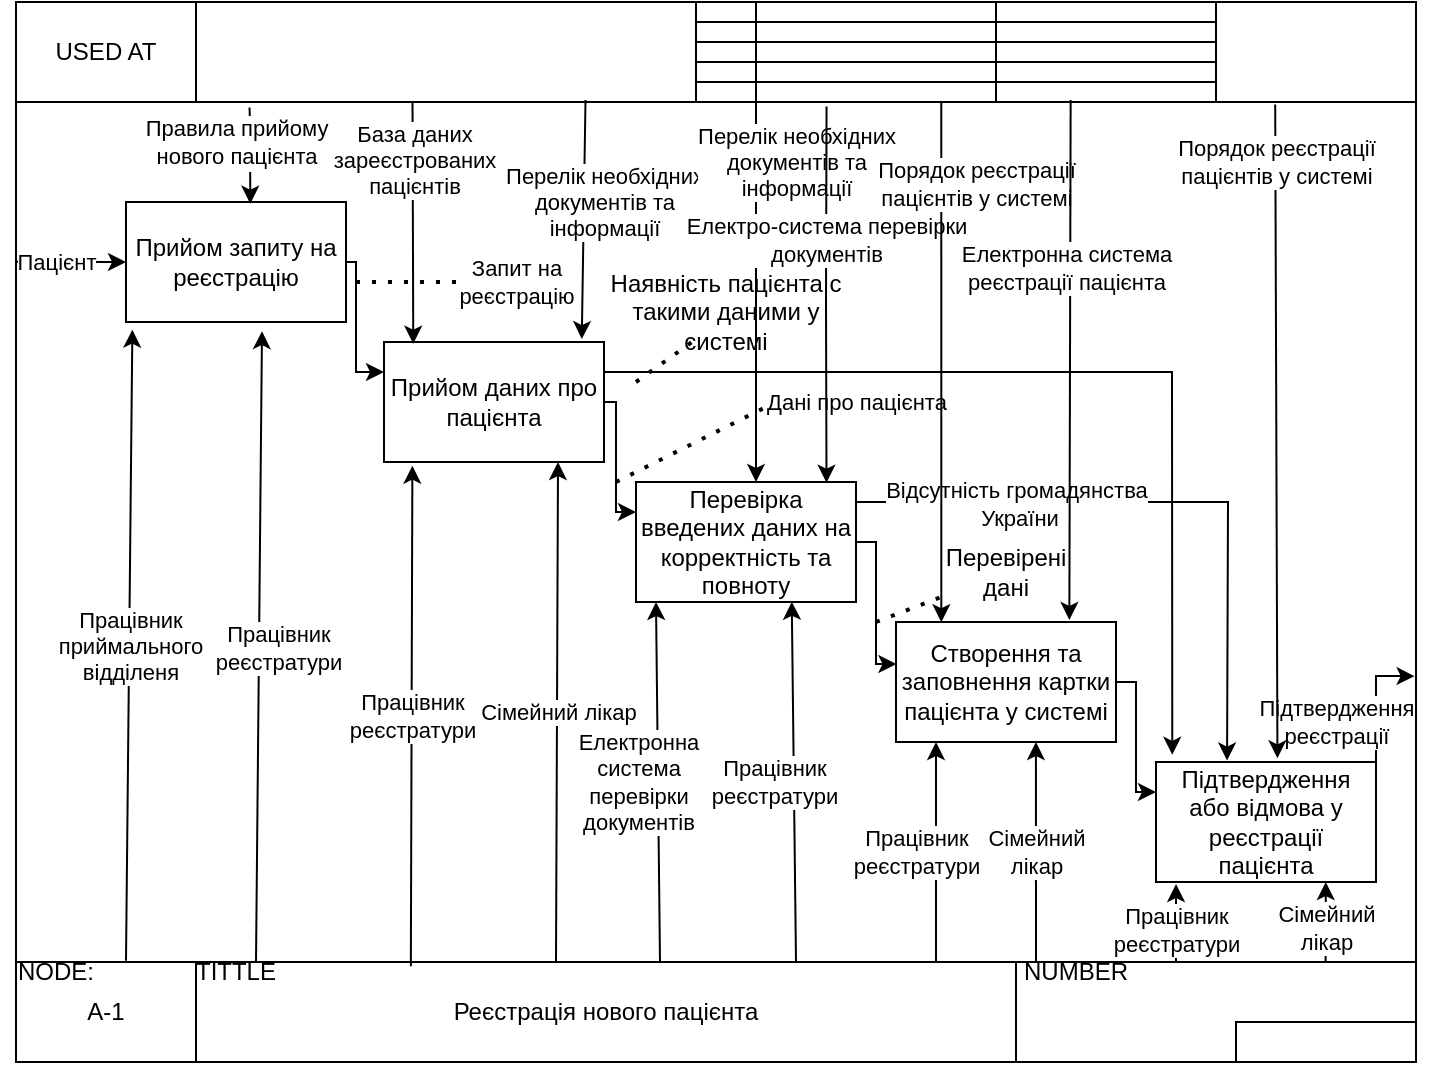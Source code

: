 <mxfile version="22.1.7" type="device">
  <diagram name="Page-1" id="sST-JtxojvfRG1GIPXTA">
    <mxGraphModel dx="983" dy="554" grid="1" gridSize="10" guides="1" tooltips="1" connect="1" arrows="1" fold="1" page="1" pageScale="1" pageWidth="827" pageHeight="1169" math="0" shadow="0">
      <root>
        <mxCell id="0" />
        <mxCell id="1" parent="0" />
        <mxCell id="90E-FSOEFrYvkNQ4BVbp-1" value="" style="rounded=0;whiteSpace=wrap;html=1;" vertex="1" parent="1">
          <mxGeometry x="120" y="100" width="700" height="530" as="geometry" />
        </mxCell>
        <mxCell id="90E-FSOEFrYvkNQ4BVbp-2" value="USED AT" style="rounded=0;whiteSpace=wrap;html=1;" vertex="1" parent="1">
          <mxGeometry x="120" y="100" width="90" height="50" as="geometry" />
        </mxCell>
        <mxCell id="90E-FSOEFrYvkNQ4BVbp-3" value="" style="rounded=0;whiteSpace=wrap;html=1;" vertex="1" parent="1">
          <mxGeometry x="210" y="100" width="250" height="50" as="geometry" />
        </mxCell>
        <mxCell id="90E-FSOEFrYvkNQ4BVbp-4" value="" style="rounded=0;whiteSpace=wrap;html=1;" vertex="1" parent="1">
          <mxGeometry x="460" y="100" width="30" height="10" as="geometry" />
        </mxCell>
        <mxCell id="90E-FSOEFrYvkNQ4BVbp-5" value="" style="rounded=0;whiteSpace=wrap;html=1;" vertex="1" parent="1">
          <mxGeometry x="460" y="110" width="30" height="10" as="geometry" />
        </mxCell>
        <mxCell id="90E-FSOEFrYvkNQ4BVbp-6" value="" style="rounded=0;whiteSpace=wrap;html=1;" vertex="1" parent="1">
          <mxGeometry x="460" y="120" width="30" height="10" as="geometry" />
        </mxCell>
        <mxCell id="90E-FSOEFrYvkNQ4BVbp-7" value="" style="rounded=0;whiteSpace=wrap;html=1;" vertex="1" parent="1">
          <mxGeometry x="460" y="130" width="30" height="10" as="geometry" />
        </mxCell>
        <mxCell id="90E-FSOEFrYvkNQ4BVbp-8" value="" style="rounded=0;whiteSpace=wrap;html=1;" vertex="1" parent="1">
          <mxGeometry x="460" y="140" width="30" height="10" as="geometry" />
        </mxCell>
        <mxCell id="90E-FSOEFrYvkNQ4BVbp-9" value="" style="rounded=0;whiteSpace=wrap;html=1;" vertex="1" parent="1">
          <mxGeometry x="490" y="100" width="120" height="10" as="geometry" />
        </mxCell>
        <mxCell id="90E-FSOEFrYvkNQ4BVbp-10" value="" style="rounded=0;whiteSpace=wrap;html=1;" vertex="1" parent="1">
          <mxGeometry x="610" y="110" width="120" height="10" as="geometry" />
        </mxCell>
        <mxCell id="90E-FSOEFrYvkNQ4BVbp-11" value="" style="rounded=0;whiteSpace=wrap;html=1;" vertex="1" parent="1">
          <mxGeometry x="490" y="120" width="120" height="10" as="geometry" />
        </mxCell>
        <mxCell id="90E-FSOEFrYvkNQ4BVbp-12" value="" style="rounded=0;whiteSpace=wrap;html=1;" vertex="1" parent="1">
          <mxGeometry x="490" y="130" width="120" height="10" as="geometry" />
        </mxCell>
        <mxCell id="90E-FSOEFrYvkNQ4BVbp-13" value="" style="rounded=0;whiteSpace=wrap;html=1;" vertex="1" parent="1">
          <mxGeometry x="490" y="140" width="120" height="10" as="geometry" />
        </mxCell>
        <mxCell id="90E-FSOEFrYvkNQ4BVbp-14" value="" style="rounded=0;whiteSpace=wrap;html=1;" vertex="1" parent="1">
          <mxGeometry x="610" y="100" width="120" height="10" as="geometry" />
        </mxCell>
        <mxCell id="90E-FSOEFrYvkNQ4BVbp-15" value="" style="rounded=0;whiteSpace=wrap;html=1;" vertex="1" parent="1">
          <mxGeometry x="610" y="120" width="120" height="10" as="geometry" />
        </mxCell>
        <mxCell id="90E-FSOEFrYvkNQ4BVbp-16" value="" style="rounded=0;whiteSpace=wrap;html=1;" vertex="1" parent="1">
          <mxGeometry x="610" y="130" width="120" height="10" as="geometry" />
        </mxCell>
        <mxCell id="90E-FSOEFrYvkNQ4BVbp-17" value="" style="rounded=0;whiteSpace=wrap;html=1;" vertex="1" parent="1">
          <mxGeometry x="610" y="140" width="120" height="10" as="geometry" />
        </mxCell>
        <mxCell id="90E-FSOEFrYvkNQ4BVbp-18" value="" style="rounded=0;whiteSpace=wrap;html=1;" vertex="1" parent="1">
          <mxGeometry x="610" y="100" width="120" height="10" as="geometry" />
        </mxCell>
        <mxCell id="90E-FSOEFrYvkNQ4BVbp-19" value="" style="rounded=0;whiteSpace=wrap;html=1;" vertex="1" parent="1">
          <mxGeometry x="720" y="100" width="100" height="50" as="geometry" />
        </mxCell>
        <mxCell id="90E-FSOEFrYvkNQ4BVbp-29" value="A-1" style="rounded=0;whiteSpace=wrap;html=1;" vertex="1" parent="1">
          <mxGeometry x="120" y="580" width="90" height="50" as="geometry" />
        </mxCell>
        <mxCell id="90E-FSOEFrYvkNQ4BVbp-30" value="NODE:" style="text;html=1;strokeColor=none;fillColor=none;align=center;verticalAlign=middle;whiteSpace=wrap;rounded=0;" vertex="1" parent="1">
          <mxGeometry x="120" y="580" width="40" height="10" as="geometry" />
        </mxCell>
        <mxCell id="90E-FSOEFrYvkNQ4BVbp-31" value="Реєстрація нового пацієнта" style="rounded=0;whiteSpace=wrap;html=1;" vertex="1" parent="1">
          <mxGeometry x="210" y="580" width="410" height="50" as="geometry" />
        </mxCell>
        <mxCell id="90E-FSOEFrYvkNQ4BVbp-32" value="TITTLE" style="text;html=1;strokeColor=none;fillColor=none;align=center;verticalAlign=middle;whiteSpace=wrap;rounded=0;" vertex="1" parent="1">
          <mxGeometry x="200" y="580" width="60" height="10" as="geometry" />
        </mxCell>
        <mxCell id="90E-FSOEFrYvkNQ4BVbp-33" value="" style="rounded=0;whiteSpace=wrap;html=1;" vertex="1" parent="1">
          <mxGeometry x="620" y="580" width="200" height="50" as="geometry" />
        </mxCell>
        <mxCell id="90E-FSOEFrYvkNQ4BVbp-34" value="NUMBER" style="text;html=1;strokeColor=none;fillColor=none;align=center;verticalAlign=middle;whiteSpace=wrap;rounded=0;" vertex="1" parent="1">
          <mxGeometry x="620" y="580" width="60" height="10" as="geometry" />
        </mxCell>
        <mxCell id="90E-FSOEFrYvkNQ4BVbp-35" value="" style="rounded=0;whiteSpace=wrap;html=1;" vertex="1" parent="1">
          <mxGeometry x="730" y="610" width="90" height="20" as="geometry" />
        </mxCell>
        <mxCell id="90E-FSOEFrYvkNQ4BVbp-42" style="edgeStyle=orthogonalEdgeStyle;rounded=0;orthogonalLoop=1;jettySize=auto;html=1;entryX=0;entryY=0.25;entryDx=0;entryDy=0;" edge="1" parent="1" source="90E-FSOEFrYvkNQ4BVbp-36" target="90E-FSOEFrYvkNQ4BVbp-38">
          <mxGeometry relative="1" as="geometry">
            <Array as="points">
              <mxPoint x="290" y="230" />
              <mxPoint x="290" y="285" />
            </Array>
          </mxGeometry>
        </mxCell>
        <mxCell id="90E-FSOEFrYvkNQ4BVbp-36" value="Прийом запиту на реєстрацію" style="rounded=0;whiteSpace=wrap;html=1;" vertex="1" parent="1">
          <mxGeometry x="175" y="200" width="110" height="60" as="geometry" />
        </mxCell>
        <mxCell id="90E-FSOEFrYvkNQ4BVbp-43" style="edgeStyle=orthogonalEdgeStyle;rounded=0;orthogonalLoop=1;jettySize=auto;html=1;entryX=0;entryY=0.25;entryDx=0;entryDy=0;" edge="1" parent="1" source="90E-FSOEFrYvkNQ4BVbp-38" target="90E-FSOEFrYvkNQ4BVbp-39">
          <mxGeometry relative="1" as="geometry">
            <Array as="points">
              <mxPoint x="420" y="300" />
              <mxPoint x="420" y="355" />
            </Array>
          </mxGeometry>
        </mxCell>
        <mxCell id="90E-FSOEFrYvkNQ4BVbp-38" value="Прийом даних про пацієнта" style="rounded=0;whiteSpace=wrap;html=1;" vertex="1" parent="1">
          <mxGeometry x="304" y="270" width="110" height="60" as="geometry" />
        </mxCell>
        <mxCell id="90E-FSOEFrYvkNQ4BVbp-39" value="Перевірка введених даних на корректність та повноту" style="rounded=0;whiteSpace=wrap;html=1;" vertex="1" parent="1">
          <mxGeometry x="430" y="340" width="110" height="60" as="geometry" />
        </mxCell>
        <mxCell id="90E-FSOEFrYvkNQ4BVbp-45" style="edgeStyle=orthogonalEdgeStyle;rounded=0;orthogonalLoop=1;jettySize=auto;html=1;entryX=0;entryY=0.25;entryDx=0;entryDy=0;" edge="1" parent="1" source="90E-FSOEFrYvkNQ4BVbp-40" target="90E-FSOEFrYvkNQ4BVbp-41">
          <mxGeometry relative="1" as="geometry">
            <Array as="points">
              <mxPoint x="680" y="440" />
              <mxPoint x="680" y="495" />
            </Array>
          </mxGeometry>
        </mxCell>
        <mxCell id="90E-FSOEFrYvkNQ4BVbp-40" value="Створення та заповнення картки пацієнта у системі" style="rounded=0;whiteSpace=wrap;html=1;" vertex="1" parent="1">
          <mxGeometry x="560" y="410" width="110" height="60" as="geometry" />
        </mxCell>
        <mxCell id="90E-FSOEFrYvkNQ4BVbp-41" value="Підтвердження або відмова у реєстрації пацієнта" style="rounded=0;whiteSpace=wrap;html=1;" vertex="1" parent="1">
          <mxGeometry x="690" y="480" width="110" height="60" as="geometry" />
        </mxCell>
        <mxCell id="90E-FSOEFrYvkNQ4BVbp-44" style="edgeStyle=orthogonalEdgeStyle;rounded=0;orthogonalLoop=1;jettySize=auto;html=1;entryX=0.002;entryY=0.35;entryDx=0;entryDy=0;entryPerimeter=0;" edge="1" parent="1" source="90E-FSOEFrYvkNQ4BVbp-39" target="90E-FSOEFrYvkNQ4BVbp-40">
          <mxGeometry relative="1" as="geometry">
            <Array as="points">
              <mxPoint x="550" y="370" />
              <mxPoint x="550" y="431" />
            </Array>
          </mxGeometry>
        </mxCell>
        <mxCell id="90E-FSOEFrYvkNQ4BVbp-46" value="" style="endArrow=classic;html=1;rounded=0;exitX=0;exitY=0.245;exitDx=0;exitDy=0;exitPerimeter=0;entryX=0;entryY=0.5;entryDx=0;entryDy=0;" edge="1" parent="1" source="90E-FSOEFrYvkNQ4BVbp-1" target="90E-FSOEFrYvkNQ4BVbp-36">
          <mxGeometry relative="1" as="geometry">
            <mxPoint x="140" y="230" as="sourcePoint" />
            <mxPoint x="170" y="229.86" as="targetPoint" />
          </mxGeometry>
        </mxCell>
        <mxCell id="90E-FSOEFrYvkNQ4BVbp-49" value="Пацієнт" style="edgeLabel;html=1;align=center;verticalAlign=middle;resizable=0;points=[];" vertex="1" connectable="0" parent="90E-FSOEFrYvkNQ4BVbp-46">
          <mxGeometry x="-0.702" y="1" relative="1" as="geometry">
            <mxPoint x="12" y="1" as="offset" />
          </mxGeometry>
        </mxCell>
        <mxCell id="90E-FSOEFrYvkNQ4BVbp-50" value="" style="endArrow=classic;html=1;rounded=0;entryX=0.565;entryY=0.014;entryDx=0;entryDy=0;entryPerimeter=0;exitX=0.107;exitY=1.055;exitDx=0;exitDy=0;exitPerimeter=0;" edge="1" parent="1" source="90E-FSOEFrYvkNQ4BVbp-3" target="90E-FSOEFrYvkNQ4BVbp-36">
          <mxGeometry relative="1" as="geometry">
            <mxPoint x="190" y="170" as="sourcePoint" />
            <mxPoint x="290" y="170" as="targetPoint" />
            <Array as="points">
              <mxPoint x="237" y="160" />
            </Array>
          </mxGeometry>
        </mxCell>
        <mxCell id="90E-FSOEFrYvkNQ4BVbp-52" value="А" style="edgeLabel;html=1;align=center;verticalAlign=middle;resizable=0;points=[];" vertex="1" connectable="0" parent="90E-FSOEFrYvkNQ4BVbp-50">
          <mxGeometry x="0.031" y="1" relative="1" as="geometry">
            <mxPoint as="offset" />
          </mxGeometry>
        </mxCell>
        <mxCell id="90E-FSOEFrYvkNQ4BVbp-53" value="Правила прийому &lt;br&gt;нового пацієнта" style="edgeLabel;html=1;align=center;verticalAlign=middle;resizable=0;points=[];" vertex="1" connectable="0" parent="90E-FSOEFrYvkNQ4BVbp-50">
          <mxGeometry x="0.13" y="2" relative="1" as="geometry">
            <mxPoint x="-9" y="-10" as="offset" />
          </mxGeometry>
        </mxCell>
        <mxCell id="90E-FSOEFrYvkNQ4BVbp-54" value="" style="endArrow=classic;html=1;rounded=0;entryX=0.133;entryY=0.014;entryDx=0;entryDy=0;entryPerimeter=0;exitX=0.433;exitY=0.989;exitDx=0;exitDy=0;exitPerimeter=0;" edge="1" parent="1" source="90E-FSOEFrYvkNQ4BVbp-3" target="90E-FSOEFrYvkNQ4BVbp-38">
          <mxGeometry relative="1" as="geometry">
            <mxPoint x="285" y="180" as="sourcePoint" />
            <mxPoint x="385" y="180" as="targetPoint" />
          </mxGeometry>
        </mxCell>
        <mxCell id="90E-FSOEFrYvkNQ4BVbp-57" value="База даних&lt;br&gt;зареєстрованих&lt;br&gt;пацієнтів" style="edgeLabel;html=1;align=center;verticalAlign=middle;resizable=0;points=[];" vertex="1" connectable="0" parent="90E-FSOEFrYvkNQ4BVbp-54">
          <mxGeometry x="-0.522" relative="1" as="geometry">
            <mxPoint as="offset" />
          </mxGeometry>
        </mxCell>
        <mxCell id="90E-FSOEFrYvkNQ4BVbp-58" value="Запит на&lt;br&gt;реєстрацію" style="edgeLabel;html=1;align=center;verticalAlign=middle;resizable=0;points=[];" vertex="1" connectable="0" parent="90E-FSOEFrYvkNQ4BVbp-54">
          <mxGeometry x="0.475" y="-1" relative="1" as="geometry">
            <mxPoint x="52" y="1" as="offset" />
          </mxGeometry>
        </mxCell>
        <mxCell id="90E-FSOEFrYvkNQ4BVbp-62" value="" style="endArrow=none;dashed=1;html=1;dashPattern=1 3;strokeWidth=2;rounded=0;" edge="1" parent="1">
          <mxGeometry width="50" height="50" relative="1" as="geometry">
            <mxPoint x="290" y="240" as="sourcePoint" />
            <mxPoint x="340" y="240" as="targetPoint" />
          </mxGeometry>
        </mxCell>
        <mxCell id="90E-FSOEFrYvkNQ4BVbp-63" value="" style="endArrow=classic;html=1;rounded=0;entryX=0.899;entryY=-0.025;entryDx=0;entryDy=0;entryPerimeter=0;exitX=0.779;exitY=0.979;exitDx=0;exitDy=0;exitPerimeter=0;" edge="1" parent="1" source="90E-FSOEFrYvkNQ4BVbp-3" target="90E-FSOEFrYvkNQ4BVbp-38">
          <mxGeometry relative="1" as="geometry">
            <mxPoint x="340" y="260" as="sourcePoint" />
            <mxPoint x="440" y="260" as="targetPoint" />
            <Array as="points" />
          </mxGeometry>
        </mxCell>
        <mxCell id="90E-FSOEFrYvkNQ4BVbp-64" value="Перелік необхідних&lt;br&gt;документів та&lt;br&gt;інформації" style="edgeLabel;resizable=0;html=1;align=center;verticalAlign=middle;" connectable="0" vertex="1" parent="90E-FSOEFrYvkNQ4BVbp-63">
          <mxGeometry relative="1" as="geometry">
            <mxPoint x="10" y="-9" as="offset" />
          </mxGeometry>
        </mxCell>
        <mxCell id="90E-FSOEFrYvkNQ4BVbp-66" value="" style="endArrow=classic;html=1;rounded=0;entryX=0.899;entryY=-0.025;entryDx=0;entryDy=0;entryPerimeter=0;exitX=1;exitY=1;exitDx=0;exitDy=0;" edge="1" parent="1" source="90E-FSOEFrYvkNQ4BVbp-8">
          <mxGeometry relative="1" as="geometry">
            <mxPoint x="492" y="220" as="sourcePoint" />
            <mxPoint x="490" y="340" as="targetPoint" />
            <Array as="points" />
          </mxGeometry>
        </mxCell>
        <mxCell id="90E-FSOEFrYvkNQ4BVbp-67" value="Перелік необхідних&lt;br&gt;документів та&lt;br&gt;інформації" style="edgeLabel;resizable=0;html=1;align=center;verticalAlign=middle;" connectable="0" vertex="1" parent="90E-FSOEFrYvkNQ4BVbp-66">
          <mxGeometry relative="1" as="geometry">
            <mxPoint x="20" y="-65" as="offset" />
          </mxGeometry>
        </mxCell>
        <mxCell id="90E-FSOEFrYvkNQ4BVbp-68" value="" style="endArrow=classic;html=1;rounded=0;exitX=1;exitY=0.25;exitDx=0;exitDy=0;entryX=0.074;entryY=-0.06;entryDx=0;entryDy=0;entryPerimeter=0;" edge="1" parent="1" source="90E-FSOEFrYvkNQ4BVbp-38" target="90E-FSOEFrYvkNQ4BVbp-41">
          <mxGeometry relative="1" as="geometry">
            <mxPoint x="450" y="300" as="sourcePoint" />
            <mxPoint x="550" y="300" as="targetPoint" />
            <Array as="points">
              <mxPoint x="698" y="285" />
            </Array>
          </mxGeometry>
        </mxCell>
        <mxCell id="90E-FSOEFrYvkNQ4BVbp-70" value="" style="endArrow=none;dashed=1;html=1;dashPattern=1 3;strokeWidth=2;rounded=0;" edge="1" parent="1">
          <mxGeometry width="50" height="50" relative="1" as="geometry">
            <mxPoint x="430" y="290" as="sourcePoint" />
            <mxPoint x="458" y="270" as="targetPoint" />
          </mxGeometry>
        </mxCell>
        <mxCell id="90E-FSOEFrYvkNQ4BVbp-71" value="Наявність пацієнта с такими даними у системі" style="text;html=1;strokeColor=none;fillColor=none;align=center;verticalAlign=middle;whiteSpace=wrap;rounded=0;" vertex="1" parent="1">
          <mxGeometry x="415" y="250" width="120" height="10" as="geometry" />
        </mxCell>
        <mxCell id="90E-FSOEFrYvkNQ4BVbp-72" value="" style="endArrow=none;dashed=1;html=1;dashPattern=1 3;strokeWidth=2;rounded=0;" edge="1" parent="1">
          <mxGeometry width="50" height="50" relative="1" as="geometry">
            <mxPoint x="420" y="340" as="sourcePoint" />
            <mxPoint x="500" y="300" as="targetPoint" />
          </mxGeometry>
        </mxCell>
        <mxCell id="90E-FSOEFrYvkNQ4BVbp-73" value="Дані про пацієнта" style="edgeLabel;resizable=0;html=1;align=center;verticalAlign=middle;" connectable="0" vertex="1" parent="1">
          <mxGeometry x="540" y="299.998" as="geometry" />
        </mxCell>
        <mxCell id="90E-FSOEFrYvkNQ4BVbp-74" value="" style="endArrow=classic;html=1;rounded=0;entryX=0.866;entryY=0.006;entryDx=0;entryDy=0;entryPerimeter=0;exitX=0.294;exitY=1.229;exitDx=0;exitDy=0;exitPerimeter=0;" edge="1" parent="1" source="90E-FSOEFrYvkNQ4BVbp-13" target="90E-FSOEFrYvkNQ4BVbp-39">
          <mxGeometry relative="1" as="geometry">
            <mxPoint x="490" y="320" as="sourcePoint" />
            <mxPoint x="590" y="320" as="targetPoint" />
            <Array as="points">
              <mxPoint x="525" y="250" />
            </Array>
          </mxGeometry>
        </mxCell>
        <mxCell id="90E-FSOEFrYvkNQ4BVbp-76" value="Електро-система перевірки&lt;br&gt;документів" style="edgeLabel;html=1;align=center;verticalAlign=middle;resizable=0;points=[];" vertex="1" connectable="0" parent="90E-FSOEFrYvkNQ4BVbp-74">
          <mxGeometry x="-0.291" relative="1" as="geometry">
            <mxPoint as="offset" />
          </mxGeometry>
        </mxCell>
        <mxCell id="90E-FSOEFrYvkNQ4BVbp-77" value="" style="endArrow=classic;html=1;rounded=0;entryX=0.323;entryY=-0.012;entryDx=0;entryDy=0;entryPerimeter=0;" edge="1" parent="1" target="90E-FSOEFrYvkNQ4BVbp-41">
          <mxGeometry relative="1" as="geometry">
            <mxPoint x="540" y="350" as="sourcePoint" />
            <mxPoint x="640" y="350" as="targetPoint" />
            <Array as="points">
              <mxPoint x="726" y="350" />
            </Array>
          </mxGeometry>
        </mxCell>
        <mxCell id="90E-FSOEFrYvkNQ4BVbp-79" value="Відсутність громадянства&lt;br&gt;&amp;nbsp;України" style="edgeLabel;html=1;align=center;verticalAlign=middle;resizable=0;points=[];" vertex="1" connectable="0" parent="90E-FSOEFrYvkNQ4BVbp-77">
          <mxGeometry x="-0.515" y="-1" relative="1" as="geometry">
            <mxPoint x="3" as="offset" />
          </mxGeometry>
        </mxCell>
        <mxCell id="90E-FSOEFrYvkNQ4BVbp-81" value="" style="endArrow=classic;html=1;rounded=0;entryX=0.206;entryY=0.002;entryDx=0;entryDy=0;entryPerimeter=0;exitX=0.772;exitY=1;exitDx=0;exitDy=0;exitPerimeter=0;" edge="1" parent="1" source="90E-FSOEFrYvkNQ4BVbp-13" target="90E-FSOEFrYvkNQ4BVbp-40">
          <mxGeometry relative="1" as="geometry">
            <mxPoint x="600" y="210" as="sourcePoint" />
            <mxPoint x="700" y="210" as="targetPoint" />
            <Array as="points" />
          </mxGeometry>
        </mxCell>
        <mxCell id="90E-FSOEFrYvkNQ4BVbp-83" value="Порядок реєстрації &lt;br&gt;пацієнтів у системі" style="edgeLabel;html=1;align=center;verticalAlign=middle;resizable=0;points=[];" vertex="1" connectable="0" parent="90E-FSOEFrYvkNQ4BVbp-81">
          <mxGeometry x="-0.766" y="-2" relative="1" as="geometry">
            <mxPoint x="19" y="10" as="offset" />
          </mxGeometry>
        </mxCell>
        <mxCell id="90E-FSOEFrYvkNQ4BVbp-84" value="" style="endArrow=classic;html=1;rounded=0;entryX=0.788;entryY=-0.017;entryDx=0;entryDy=0;entryPerimeter=0;exitX=0.311;exitY=0.9;exitDx=0;exitDy=0;exitPerimeter=0;" edge="1" parent="1" source="90E-FSOEFrYvkNQ4BVbp-17" target="90E-FSOEFrYvkNQ4BVbp-40">
          <mxGeometry relative="1" as="geometry">
            <mxPoint x="610" y="220" as="sourcePoint" />
            <mxPoint x="710" y="220" as="targetPoint" />
          </mxGeometry>
        </mxCell>
        <mxCell id="90E-FSOEFrYvkNQ4BVbp-86" value="Електронна система&lt;br&gt;реєстрації пацієнта" style="edgeLabel;html=1;align=center;verticalAlign=middle;resizable=0;points=[];" vertex="1" connectable="0" parent="90E-FSOEFrYvkNQ4BVbp-84">
          <mxGeometry x="-0.354" y="-2" relative="1" as="geometry">
            <mxPoint as="offset" />
          </mxGeometry>
        </mxCell>
        <mxCell id="90E-FSOEFrYvkNQ4BVbp-87" value="Перевірені дані" style="text;html=1;strokeColor=none;fillColor=none;align=center;verticalAlign=middle;whiteSpace=wrap;rounded=0;" vertex="1" parent="1">
          <mxGeometry x="585" y="370" width="60" height="30" as="geometry" />
        </mxCell>
        <mxCell id="90E-FSOEFrYvkNQ4BVbp-88" value="" style="endArrow=none;dashed=1;html=1;dashPattern=1 3;strokeWidth=2;rounded=0;" edge="1" parent="1" target="90E-FSOEFrYvkNQ4BVbp-87">
          <mxGeometry width="50" height="50" relative="1" as="geometry">
            <mxPoint x="550" y="410" as="sourcePoint" />
            <mxPoint x="600" y="360" as="targetPoint" />
          </mxGeometry>
        </mxCell>
        <mxCell id="90E-FSOEFrYvkNQ4BVbp-89" value="" style="endArrow=classic;html=1;rounded=0;entryX=0.999;entryY=0.636;entryDx=0;entryDy=0;entryPerimeter=0;" edge="1" parent="1" target="90E-FSOEFrYvkNQ4BVbp-1">
          <mxGeometry relative="1" as="geometry">
            <mxPoint x="800" y="510" as="sourcePoint" />
            <mxPoint x="900" y="510" as="targetPoint" />
            <Array as="points">
              <mxPoint x="800" y="437" />
            </Array>
          </mxGeometry>
        </mxCell>
        <mxCell id="90E-FSOEFrYvkNQ4BVbp-90" value="Підтвердження&lt;br&gt;реєстрації" style="edgeLabel;resizable=0;html=1;align=center;verticalAlign=middle;" connectable="0" vertex="1" parent="90E-FSOEFrYvkNQ4BVbp-89">
          <mxGeometry relative="1" as="geometry">
            <mxPoint x="-20" y="-4" as="offset" />
          </mxGeometry>
        </mxCell>
        <mxCell id="90E-FSOEFrYvkNQ4BVbp-91" value="" style="endArrow=classic;html=1;rounded=0;entryX=0.182;entryY=1.017;entryDx=0;entryDy=0;entryPerimeter=0;" edge="1" parent="1">
          <mxGeometry relative="1" as="geometry">
            <mxPoint x="700" y="580" as="sourcePoint" />
            <mxPoint x="700.02" y="541.02" as="targetPoint" />
          </mxGeometry>
        </mxCell>
        <mxCell id="90E-FSOEFrYvkNQ4BVbp-95" value="Працівник&lt;br&gt;реєстратури" style="edgeLabel;html=1;align=center;verticalAlign=middle;resizable=0;points=[];" vertex="1" connectable="0" parent="90E-FSOEFrYvkNQ4BVbp-91">
          <mxGeometry x="-0.145" relative="1" as="geometry">
            <mxPoint as="offset" />
          </mxGeometry>
        </mxCell>
        <mxCell id="90E-FSOEFrYvkNQ4BVbp-93" value="" style="endArrow=classic;html=1;rounded=0;entryX=0.655;entryY=0.972;entryDx=0;entryDy=0;entryPerimeter=0;exitX=0.71;exitY=0;exitDx=0;exitDy=0;exitPerimeter=0;" edge="1" parent="1">
          <mxGeometry relative="1" as="geometry">
            <mxPoint x="774.83" y="580" as="sourcePoint" />
            <mxPoint x="774.88" y="540" as="targetPoint" />
            <Array as="points" />
          </mxGeometry>
        </mxCell>
        <mxCell id="90E-FSOEFrYvkNQ4BVbp-98" value="Сімейний&lt;br&gt;лікар" style="edgeLabel;html=1;align=center;verticalAlign=middle;resizable=0;points=[];" vertex="1" connectable="0" parent="90E-FSOEFrYvkNQ4BVbp-93">
          <mxGeometry x="-0.15" relative="1" as="geometry">
            <mxPoint as="offset" />
          </mxGeometry>
        </mxCell>
        <mxCell id="90E-FSOEFrYvkNQ4BVbp-99" value="" style="endArrow=classic;html=1;rounded=0;entryX=0.636;entryY=1;entryDx=0;entryDy=0;entryPerimeter=0;" edge="1" parent="1" target="90E-FSOEFrYvkNQ4BVbp-40">
          <mxGeometry relative="1" as="geometry">
            <mxPoint x="630" y="580" as="sourcePoint" />
            <mxPoint x="730" y="580" as="targetPoint" />
          </mxGeometry>
        </mxCell>
        <mxCell id="90E-FSOEFrYvkNQ4BVbp-100" value="Сімейний&lt;br&gt;лікар" style="edgeLabel;resizable=0;html=1;align=center;verticalAlign=middle;" connectable="0" vertex="1" parent="90E-FSOEFrYvkNQ4BVbp-99">
          <mxGeometry relative="1" as="geometry" />
        </mxCell>
        <mxCell id="90E-FSOEFrYvkNQ4BVbp-101" value="" style="endArrow=classic;html=1;rounded=0;entryX=0.636;entryY=1;entryDx=0;entryDy=0;entryPerimeter=0;" edge="1" parent="1">
          <mxGeometry relative="1" as="geometry">
            <mxPoint x="580" y="580" as="sourcePoint" />
            <mxPoint x="580" y="470" as="targetPoint" />
          </mxGeometry>
        </mxCell>
        <mxCell id="90E-FSOEFrYvkNQ4BVbp-102" value="Працівник&lt;br&gt;реєстратури" style="edgeLabel;resizable=0;html=1;align=center;verticalAlign=middle;" connectable="0" vertex="1" parent="90E-FSOEFrYvkNQ4BVbp-101">
          <mxGeometry relative="1" as="geometry">
            <mxPoint x="-10" as="offset" />
          </mxGeometry>
        </mxCell>
        <mxCell id="90E-FSOEFrYvkNQ4BVbp-104" value="" style="endArrow=classic;html=1;rounded=0;entryX=0.029;entryY=1.064;entryDx=0;entryDy=0;entryPerimeter=0;" edge="1" parent="1" target="90E-FSOEFrYvkNQ4BVbp-36">
          <mxGeometry relative="1" as="geometry">
            <mxPoint x="175" y="579.43" as="sourcePoint" />
            <mxPoint x="275" y="579.43" as="targetPoint" />
          </mxGeometry>
        </mxCell>
        <mxCell id="90E-FSOEFrYvkNQ4BVbp-105" value="Працівник&lt;br&gt;приймального&lt;br&gt;відділеня" style="edgeLabel;resizable=0;html=1;align=center;verticalAlign=middle;" connectable="0" vertex="1" parent="90E-FSOEFrYvkNQ4BVbp-104">
          <mxGeometry relative="1" as="geometry" />
        </mxCell>
        <mxCell id="90E-FSOEFrYvkNQ4BVbp-106" value="" style="endArrow=classic;html=1;rounded=0;entryX=0.029;entryY=1.064;entryDx=0;entryDy=0;entryPerimeter=0;" edge="1" parent="1">
          <mxGeometry relative="1" as="geometry">
            <mxPoint x="240" y="580.0" as="sourcePoint" />
            <mxPoint x="243" y="264.57" as="targetPoint" />
          </mxGeometry>
        </mxCell>
        <mxCell id="90E-FSOEFrYvkNQ4BVbp-107" value="Працівник&lt;br&gt;реєстратури" style="edgeLabel;resizable=0;html=1;align=center;verticalAlign=middle;" connectable="0" vertex="1" parent="90E-FSOEFrYvkNQ4BVbp-106">
          <mxGeometry relative="1" as="geometry">
            <mxPoint x="9" as="offset" />
          </mxGeometry>
        </mxCell>
        <mxCell id="90E-FSOEFrYvkNQ4BVbp-108" value="" style="endArrow=classic;html=1;rounded=0;entryX=0.129;entryY=1.031;entryDx=0;entryDy=0;entryPerimeter=0;exitX=0.262;exitY=0.043;exitDx=0;exitDy=0;exitPerimeter=0;" edge="1" parent="1" source="90E-FSOEFrYvkNQ4BVbp-31" target="90E-FSOEFrYvkNQ4BVbp-38">
          <mxGeometry relative="1" as="geometry">
            <mxPoint x="290" y="579.43" as="sourcePoint" />
            <mxPoint x="390" y="579.43" as="targetPoint" />
          </mxGeometry>
        </mxCell>
        <mxCell id="90E-FSOEFrYvkNQ4BVbp-109" value="Працівник&lt;br&gt;реєстратури" style="edgeLabel;resizable=0;html=1;align=center;verticalAlign=middle;" connectable="0" vertex="1" parent="90E-FSOEFrYvkNQ4BVbp-108">
          <mxGeometry relative="1" as="geometry" />
        </mxCell>
        <mxCell id="90E-FSOEFrYvkNQ4BVbp-110" value="" style="endArrow=classic;html=1;rounded=0;entryX=0.129;entryY=1.031;entryDx=0;entryDy=0;entryPerimeter=0;exitX=0.262;exitY=0.043;exitDx=0;exitDy=0;exitPerimeter=0;" edge="1" parent="1">
          <mxGeometry relative="1" as="geometry">
            <mxPoint x="390" y="580" as="sourcePoint" />
            <mxPoint x="391" y="330" as="targetPoint" />
          </mxGeometry>
        </mxCell>
        <mxCell id="90E-FSOEFrYvkNQ4BVbp-111" value="Сімейний лікар" style="edgeLabel;resizable=0;html=1;align=center;verticalAlign=middle;" connectable="0" vertex="1" parent="90E-FSOEFrYvkNQ4BVbp-110">
          <mxGeometry relative="1" as="geometry" />
        </mxCell>
        <mxCell id="90E-FSOEFrYvkNQ4BVbp-112" value="" style="endArrow=classic;html=1;rounded=0;entryX=0.708;entryY=0.998;entryDx=0;entryDy=0;entryPerimeter=0;" edge="1" parent="1" target="90E-FSOEFrYvkNQ4BVbp-39">
          <mxGeometry relative="1" as="geometry">
            <mxPoint x="510" y="580" as="sourcePoint" />
            <mxPoint x="510" y="470" as="targetPoint" />
          </mxGeometry>
        </mxCell>
        <mxCell id="90E-FSOEFrYvkNQ4BVbp-113" value="Працівник&lt;br&gt;реєстратури" style="edgeLabel;resizable=0;html=1;align=center;verticalAlign=middle;" connectable="0" vertex="1" parent="90E-FSOEFrYvkNQ4BVbp-112">
          <mxGeometry relative="1" as="geometry">
            <mxPoint x="-10" as="offset" />
          </mxGeometry>
        </mxCell>
        <mxCell id="90E-FSOEFrYvkNQ4BVbp-114" value="" style="endArrow=classic;html=1;rounded=0;entryX=0.708;entryY=0.998;entryDx=0;entryDy=0;entryPerimeter=0;" edge="1" parent="1">
          <mxGeometry relative="1" as="geometry">
            <mxPoint x="442" y="580" as="sourcePoint" />
            <mxPoint x="440" y="400" as="targetPoint" />
          </mxGeometry>
        </mxCell>
        <mxCell id="90E-FSOEFrYvkNQ4BVbp-115" value="Електронна&lt;br&gt;система&lt;br&gt;перевірки&lt;br&gt;документів" style="edgeLabel;resizable=0;html=1;align=center;verticalAlign=middle;" connectable="0" vertex="1" parent="90E-FSOEFrYvkNQ4BVbp-114">
          <mxGeometry relative="1" as="geometry">
            <mxPoint x="-10" as="offset" />
          </mxGeometry>
        </mxCell>
        <mxCell id="90E-FSOEFrYvkNQ4BVbp-116" value="" style="endArrow=classic;html=1;rounded=0;entryX=0.552;entryY=-0.031;entryDx=0;entryDy=0;entryPerimeter=0;exitX=0.296;exitY=1.026;exitDx=0;exitDy=0;exitPerimeter=0;" edge="1" parent="1" source="90E-FSOEFrYvkNQ4BVbp-19" target="90E-FSOEFrYvkNQ4BVbp-41">
          <mxGeometry relative="1" as="geometry">
            <mxPoint x="680" y="229.71" as="sourcePoint" />
            <mxPoint x="780" y="229.71" as="targetPoint" />
          </mxGeometry>
        </mxCell>
        <mxCell id="90E-FSOEFrYvkNQ4BVbp-117" value="Порядок реєстрації&lt;br&gt;пацієнтів у системі" style="edgeLabel;resizable=0;html=1;align=center;verticalAlign=middle;" connectable="0" vertex="1" parent="90E-FSOEFrYvkNQ4BVbp-116">
          <mxGeometry relative="1" as="geometry">
            <mxPoint y="-135" as="offset" />
          </mxGeometry>
        </mxCell>
      </root>
    </mxGraphModel>
  </diagram>
</mxfile>
